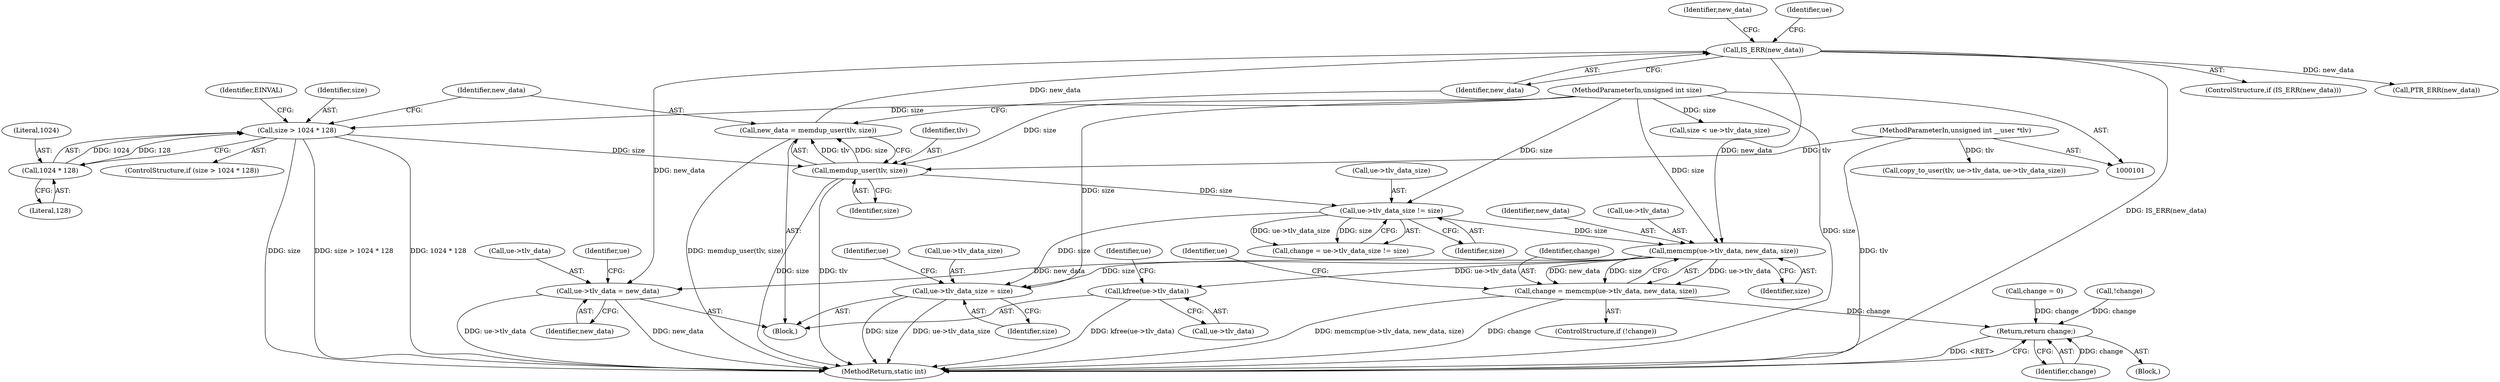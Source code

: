 digraph "0_linux_07f4d9d74a04aa7c72c5dae0ef97565f28f17b92_2@API" {
"1000162" [label="(Call,memcmp(ue->tlv_data, new_data, size))"];
"1000138" [label="(Call,IS_ERR(new_data))"];
"1000132" [label="(Call,new_data = memdup_user(tlv, size))"];
"1000134" [label="(Call,memdup_user(tlv, size))"];
"1000105" [label="(MethodParameterIn,unsigned int __user *tlv)"];
"1000124" [label="(Call,size > 1024 * 128)"];
"1000104" [label="(MethodParameterIn,unsigned int size)"];
"1000126" [label="(Call,1024 * 128)"];
"1000152" [label="(Call,ue->tlv_data_size != size)"];
"1000160" [label="(Call,change = memcmp(ue->tlv_data, new_data, size))"];
"1000255" [label="(Return,return change;)"];
"1000168" [label="(Call,kfree(ue->tlv_data))"];
"1000172" [label="(Call,ue->tlv_data = new_data)"];
"1000177" [label="(Call,ue->tlv_data_size = size)"];
"1000139" [label="(Identifier,new_data)"];
"1000166" [label="(Identifier,new_data)"];
"1000126" [label="(Call,1024 * 128)"];
"1000128" [label="(Literal,128)"];
"1000122" [label="(Block,)"];
"1000186" [label="(Identifier,ue)"];
"1000257" [label="(MethodReturn,static int)"];
"1000177" [label="(Call,ue->tlv_data_size = size)"];
"1000137" [label="(ControlStructure,if (IS_ERR(new_data)))"];
"1000256" [label="(Identifier,change)"];
"1000167" [label="(Identifier,size)"];
"1000157" [label="(ControlStructure,if (!change))"];
"1000104" [label="(MethodParameterIn,unsigned int size)"];
"1000141" [label="(Call,PTR_ERR(new_data))"];
"1000219" [label="(Call,size < ue->tlv_data_size)"];
"1000142" [label="(Identifier,new_data)"];
"1000156" [label="(Identifier,size)"];
"1000161" [label="(Identifier,change)"];
"1000136" [label="(Identifier,size)"];
"1000138" [label="(Call,IS_ERR(new_data))"];
"1000160" [label="(Call,change = memcmp(ue->tlv_data, new_data, size))"];
"1000147" [label="(Identifier,ue)"];
"1000135" [label="(Identifier,tlv)"];
"1000169" [label="(Call,ue->tlv_data)"];
"1000124" [label="(Call,size > 1024 * 128)"];
"1000153" [label="(Call,ue->tlv_data_size)"];
"1000133" [label="(Identifier,new_data)"];
"1000178" [label="(Call,ue->tlv_data_size)"];
"1000131" [label="(Identifier,EINVAL)"];
"1000125" [label="(Identifier,size)"];
"1000162" [label="(Call,memcmp(ue->tlv_data, new_data, size))"];
"1000127" [label="(Literal,1024)"];
"1000168" [label="(Call,kfree(ue->tlv_data))"];
"1000255" [label="(Return,return change;)"];
"1000163" [label="(Call,ue->tlv_data)"];
"1000106" [label="(Block,)"];
"1000179" [label="(Identifier,ue)"];
"1000176" [label="(Identifier,new_data)"];
"1000134" [label="(Call,memdup_user(tlv, size))"];
"1000152" [label="(Call,ue->tlv_data_size != size)"];
"1000132" [label="(Call,new_data = memdup_user(tlv, size))"];
"1000231" [label="(Call,copy_to_user(tlv, ue->tlv_data, ue->tlv_data_size))"];
"1000170" [label="(Identifier,ue)"];
"1000114" [label="(Call,change = 0)"];
"1000174" [label="(Identifier,ue)"];
"1000173" [label="(Call,ue->tlv_data)"];
"1000105" [label="(MethodParameterIn,unsigned int __user *tlv)"];
"1000150" [label="(Call,change = ue->tlv_data_size != size)"];
"1000172" [label="(Call,ue->tlv_data = new_data)"];
"1000158" [label="(Call,!change)"];
"1000123" [label="(ControlStructure,if (size > 1024 * 128))"];
"1000181" [label="(Identifier,size)"];
"1000162" -> "1000160"  [label="AST: "];
"1000162" -> "1000167"  [label="CFG: "];
"1000163" -> "1000162"  [label="AST: "];
"1000166" -> "1000162"  [label="AST: "];
"1000167" -> "1000162"  [label="AST: "];
"1000160" -> "1000162"  [label="CFG: "];
"1000162" -> "1000160"  [label="DDG: ue->tlv_data"];
"1000162" -> "1000160"  [label="DDG: new_data"];
"1000162" -> "1000160"  [label="DDG: size"];
"1000138" -> "1000162"  [label="DDG: new_data"];
"1000152" -> "1000162"  [label="DDG: size"];
"1000104" -> "1000162"  [label="DDG: size"];
"1000162" -> "1000168"  [label="DDG: ue->tlv_data"];
"1000162" -> "1000172"  [label="DDG: new_data"];
"1000162" -> "1000177"  [label="DDG: size"];
"1000138" -> "1000137"  [label="AST: "];
"1000138" -> "1000139"  [label="CFG: "];
"1000139" -> "1000138"  [label="AST: "];
"1000142" -> "1000138"  [label="CFG: "];
"1000147" -> "1000138"  [label="CFG: "];
"1000138" -> "1000257"  [label="DDG: IS_ERR(new_data)"];
"1000132" -> "1000138"  [label="DDG: new_data"];
"1000138" -> "1000141"  [label="DDG: new_data"];
"1000138" -> "1000172"  [label="DDG: new_data"];
"1000132" -> "1000122"  [label="AST: "];
"1000132" -> "1000134"  [label="CFG: "];
"1000133" -> "1000132"  [label="AST: "];
"1000134" -> "1000132"  [label="AST: "];
"1000139" -> "1000132"  [label="CFG: "];
"1000132" -> "1000257"  [label="DDG: memdup_user(tlv, size)"];
"1000134" -> "1000132"  [label="DDG: tlv"];
"1000134" -> "1000132"  [label="DDG: size"];
"1000134" -> "1000136"  [label="CFG: "];
"1000135" -> "1000134"  [label="AST: "];
"1000136" -> "1000134"  [label="AST: "];
"1000134" -> "1000257"  [label="DDG: tlv"];
"1000134" -> "1000257"  [label="DDG: size"];
"1000105" -> "1000134"  [label="DDG: tlv"];
"1000124" -> "1000134"  [label="DDG: size"];
"1000104" -> "1000134"  [label="DDG: size"];
"1000134" -> "1000152"  [label="DDG: size"];
"1000105" -> "1000101"  [label="AST: "];
"1000105" -> "1000257"  [label="DDG: tlv"];
"1000105" -> "1000231"  [label="DDG: tlv"];
"1000124" -> "1000123"  [label="AST: "];
"1000124" -> "1000126"  [label="CFG: "];
"1000125" -> "1000124"  [label="AST: "];
"1000126" -> "1000124"  [label="AST: "];
"1000131" -> "1000124"  [label="CFG: "];
"1000133" -> "1000124"  [label="CFG: "];
"1000124" -> "1000257"  [label="DDG: 1024 * 128"];
"1000124" -> "1000257"  [label="DDG: size"];
"1000124" -> "1000257"  [label="DDG: size > 1024 * 128"];
"1000104" -> "1000124"  [label="DDG: size"];
"1000126" -> "1000124"  [label="DDG: 1024"];
"1000126" -> "1000124"  [label="DDG: 128"];
"1000104" -> "1000101"  [label="AST: "];
"1000104" -> "1000257"  [label="DDG: size"];
"1000104" -> "1000152"  [label="DDG: size"];
"1000104" -> "1000177"  [label="DDG: size"];
"1000104" -> "1000219"  [label="DDG: size"];
"1000126" -> "1000128"  [label="CFG: "];
"1000127" -> "1000126"  [label="AST: "];
"1000128" -> "1000126"  [label="AST: "];
"1000152" -> "1000150"  [label="AST: "];
"1000152" -> "1000156"  [label="CFG: "];
"1000153" -> "1000152"  [label="AST: "];
"1000156" -> "1000152"  [label="AST: "];
"1000150" -> "1000152"  [label="CFG: "];
"1000152" -> "1000150"  [label="DDG: ue->tlv_data_size"];
"1000152" -> "1000150"  [label="DDG: size"];
"1000152" -> "1000177"  [label="DDG: size"];
"1000160" -> "1000157"  [label="AST: "];
"1000161" -> "1000160"  [label="AST: "];
"1000170" -> "1000160"  [label="CFG: "];
"1000160" -> "1000257"  [label="DDG: memcmp(ue->tlv_data, new_data, size)"];
"1000160" -> "1000257"  [label="DDG: change"];
"1000160" -> "1000255"  [label="DDG: change"];
"1000255" -> "1000106"  [label="AST: "];
"1000255" -> "1000256"  [label="CFG: "];
"1000256" -> "1000255"  [label="AST: "];
"1000257" -> "1000255"  [label="CFG: "];
"1000255" -> "1000257"  [label="DDG: <RET>"];
"1000256" -> "1000255"  [label="DDG: change"];
"1000158" -> "1000255"  [label="DDG: change"];
"1000114" -> "1000255"  [label="DDG: change"];
"1000168" -> "1000122"  [label="AST: "];
"1000168" -> "1000169"  [label="CFG: "];
"1000169" -> "1000168"  [label="AST: "];
"1000174" -> "1000168"  [label="CFG: "];
"1000168" -> "1000257"  [label="DDG: kfree(ue->tlv_data)"];
"1000172" -> "1000122"  [label="AST: "];
"1000172" -> "1000176"  [label="CFG: "];
"1000173" -> "1000172"  [label="AST: "];
"1000176" -> "1000172"  [label="AST: "];
"1000179" -> "1000172"  [label="CFG: "];
"1000172" -> "1000257"  [label="DDG: new_data"];
"1000172" -> "1000257"  [label="DDG: ue->tlv_data"];
"1000177" -> "1000122"  [label="AST: "];
"1000177" -> "1000181"  [label="CFG: "];
"1000178" -> "1000177"  [label="AST: "];
"1000181" -> "1000177"  [label="AST: "];
"1000186" -> "1000177"  [label="CFG: "];
"1000177" -> "1000257"  [label="DDG: size"];
"1000177" -> "1000257"  [label="DDG: ue->tlv_data_size"];
}
